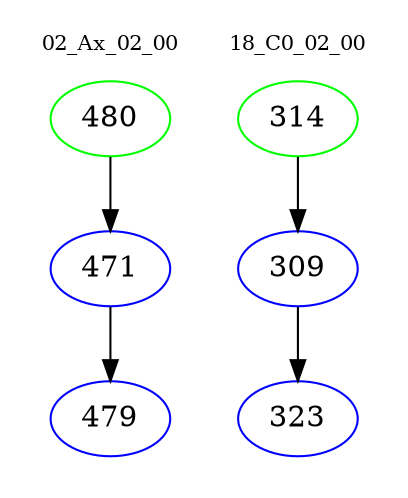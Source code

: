 digraph{
subgraph cluster_0 {
color = white
label = "02_Ax_02_00";
fontsize=10;
T0_480 [label="480", color="green"]
T0_480 -> T0_471 [color="black"]
T0_471 [label="471", color="blue"]
T0_471 -> T0_479 [color="black"]
T0_479 [label="479", color="blue"]
}
subgraph cluster_1 {
color = white
label = "18_C0_02_00";
fontsize=10;
T1_314 [label="314", color="green"]
T1_314 -> T1_309 [color="black"]
T1_309 [label="309", color="blue"]
T1_309 -> T1_323 [color="black"]
T1_323 [label="323", color="blue"]
}
}
